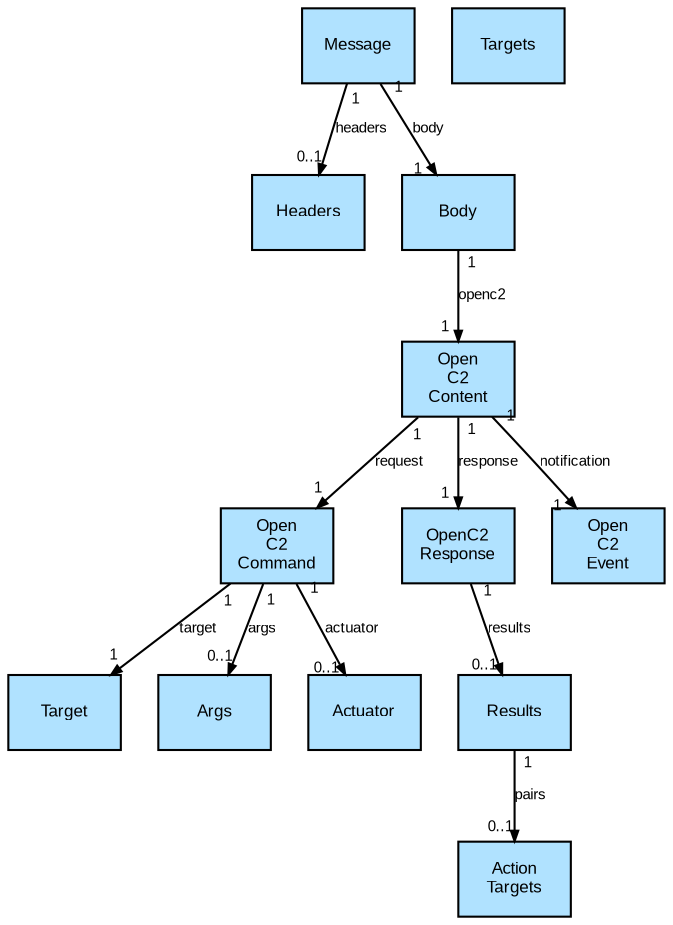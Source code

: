 # package: https://oasis-open.org/openc2/oc2ls/v1.1
# title: OpenC2 Language and Device Template
# description: Template for creating OpenC2 v1.1 device schemas
# comment: To use, delete unused Action/Target/Args/Results, update package, and assign id, name, and nsid for each profile
# exports: ['OpenC2-Command', 'OpenC2-Response']
# namespaces: {'ls': 'https://oasis-open.org/openc2/oc2ls-types/v1.1', 'nsid1': 'https://example.org/profile1', 'nsid2': 'https://example.org/profile2'}

digraph G {
  graph [fontname=Times, fontsize=12];
  node [fontname=Arial, fontsize=8, shape=box, style=filled, fillcolor=lightskyblue1];
  edge [fontname=Arial, fontsize=7, arrowsize=0.5, labelangle=45.0, labeldistance=0.9];
  bgcolor="transparent";

  n0 [label="Open\nC2\nCommand"]
    n0 -> n3 [label="target", headlabel="1", taillabel="1"]
    n0 -> n4 [label="args", headlabel="0..1", taillabel="1"]
    n0 -> n5 [label="actuator", headlabel="0..1", taillabel="1"]
  n1 [label="OpenC2\nResponse"]
    n1 -> n6 [label="results", headlabel="0..1", taillabel="1"]
  n3 [label="Target"]
  n4 [label="Args"]
  n5 [label="Actuator"]
  n6 [label="Results"]
    n6 -> n8 [label="pairs", headlabel="0..1", taillabel="1"]
  n7 [label="Open\nC2\nEvent"]
  n8 [label="Action\nTargets"]
  n9 [label="Targets"]
  n10 [label="Message"]
    n10 -> n11 [label="headers", headlabel="0..1", taillabel="1"]
    n10 -> n12 [label="body", headlabel="1", taillabel="1"]
  n11 [label="Headers"]
  n12 [label="Body"]
    n12 -> n13 [label="openc2", headlabel="1", taillabel="1"]
  n13 [label="Open\nC2\nContent"]
    n13 -> n0 [label="request", headlabel="1", taillabel="1"]
    n13 -> n1 [label="response", headlabel="1", taillabel="1"]
    n13 -> n7 [label="notification", headlabel="1", taillabel="1"]
}
